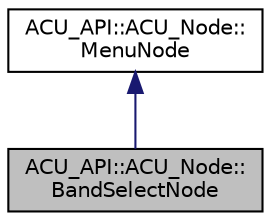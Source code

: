 digraph "ACU_API::ACU_Node::BandSelectNode"
{
 // LATEX_PDF_SIZE
  edge [fontname="Helvetica",fontsize="10",labelfontname="Helvetica",labelfontsize="10"];
  node [fontname="Helvetica",fontsize="10",shape=record];
  Node1 [label="ACU_API::ACU_Node::\lBandSelectNode",height=0.2,width=0.4,color="black", fillcolor="grey75", style="filled", fontcolor="black",tooltip=" "];
  Node2 -> Node1 [dir="back",color="midnightblue",fontsize="10",style="solid",fontname="Helvetica"];
  Node2 [label="ACU_API::ACU_Node::\lMenuNode",height=0.2,width=0.4,color="black", fillcolor="white", style="filled",URL="$class_a_c_u___a_p_i_1_1_a_c_u___node_1_1_menu_node.html",tooltip=" "];
}
